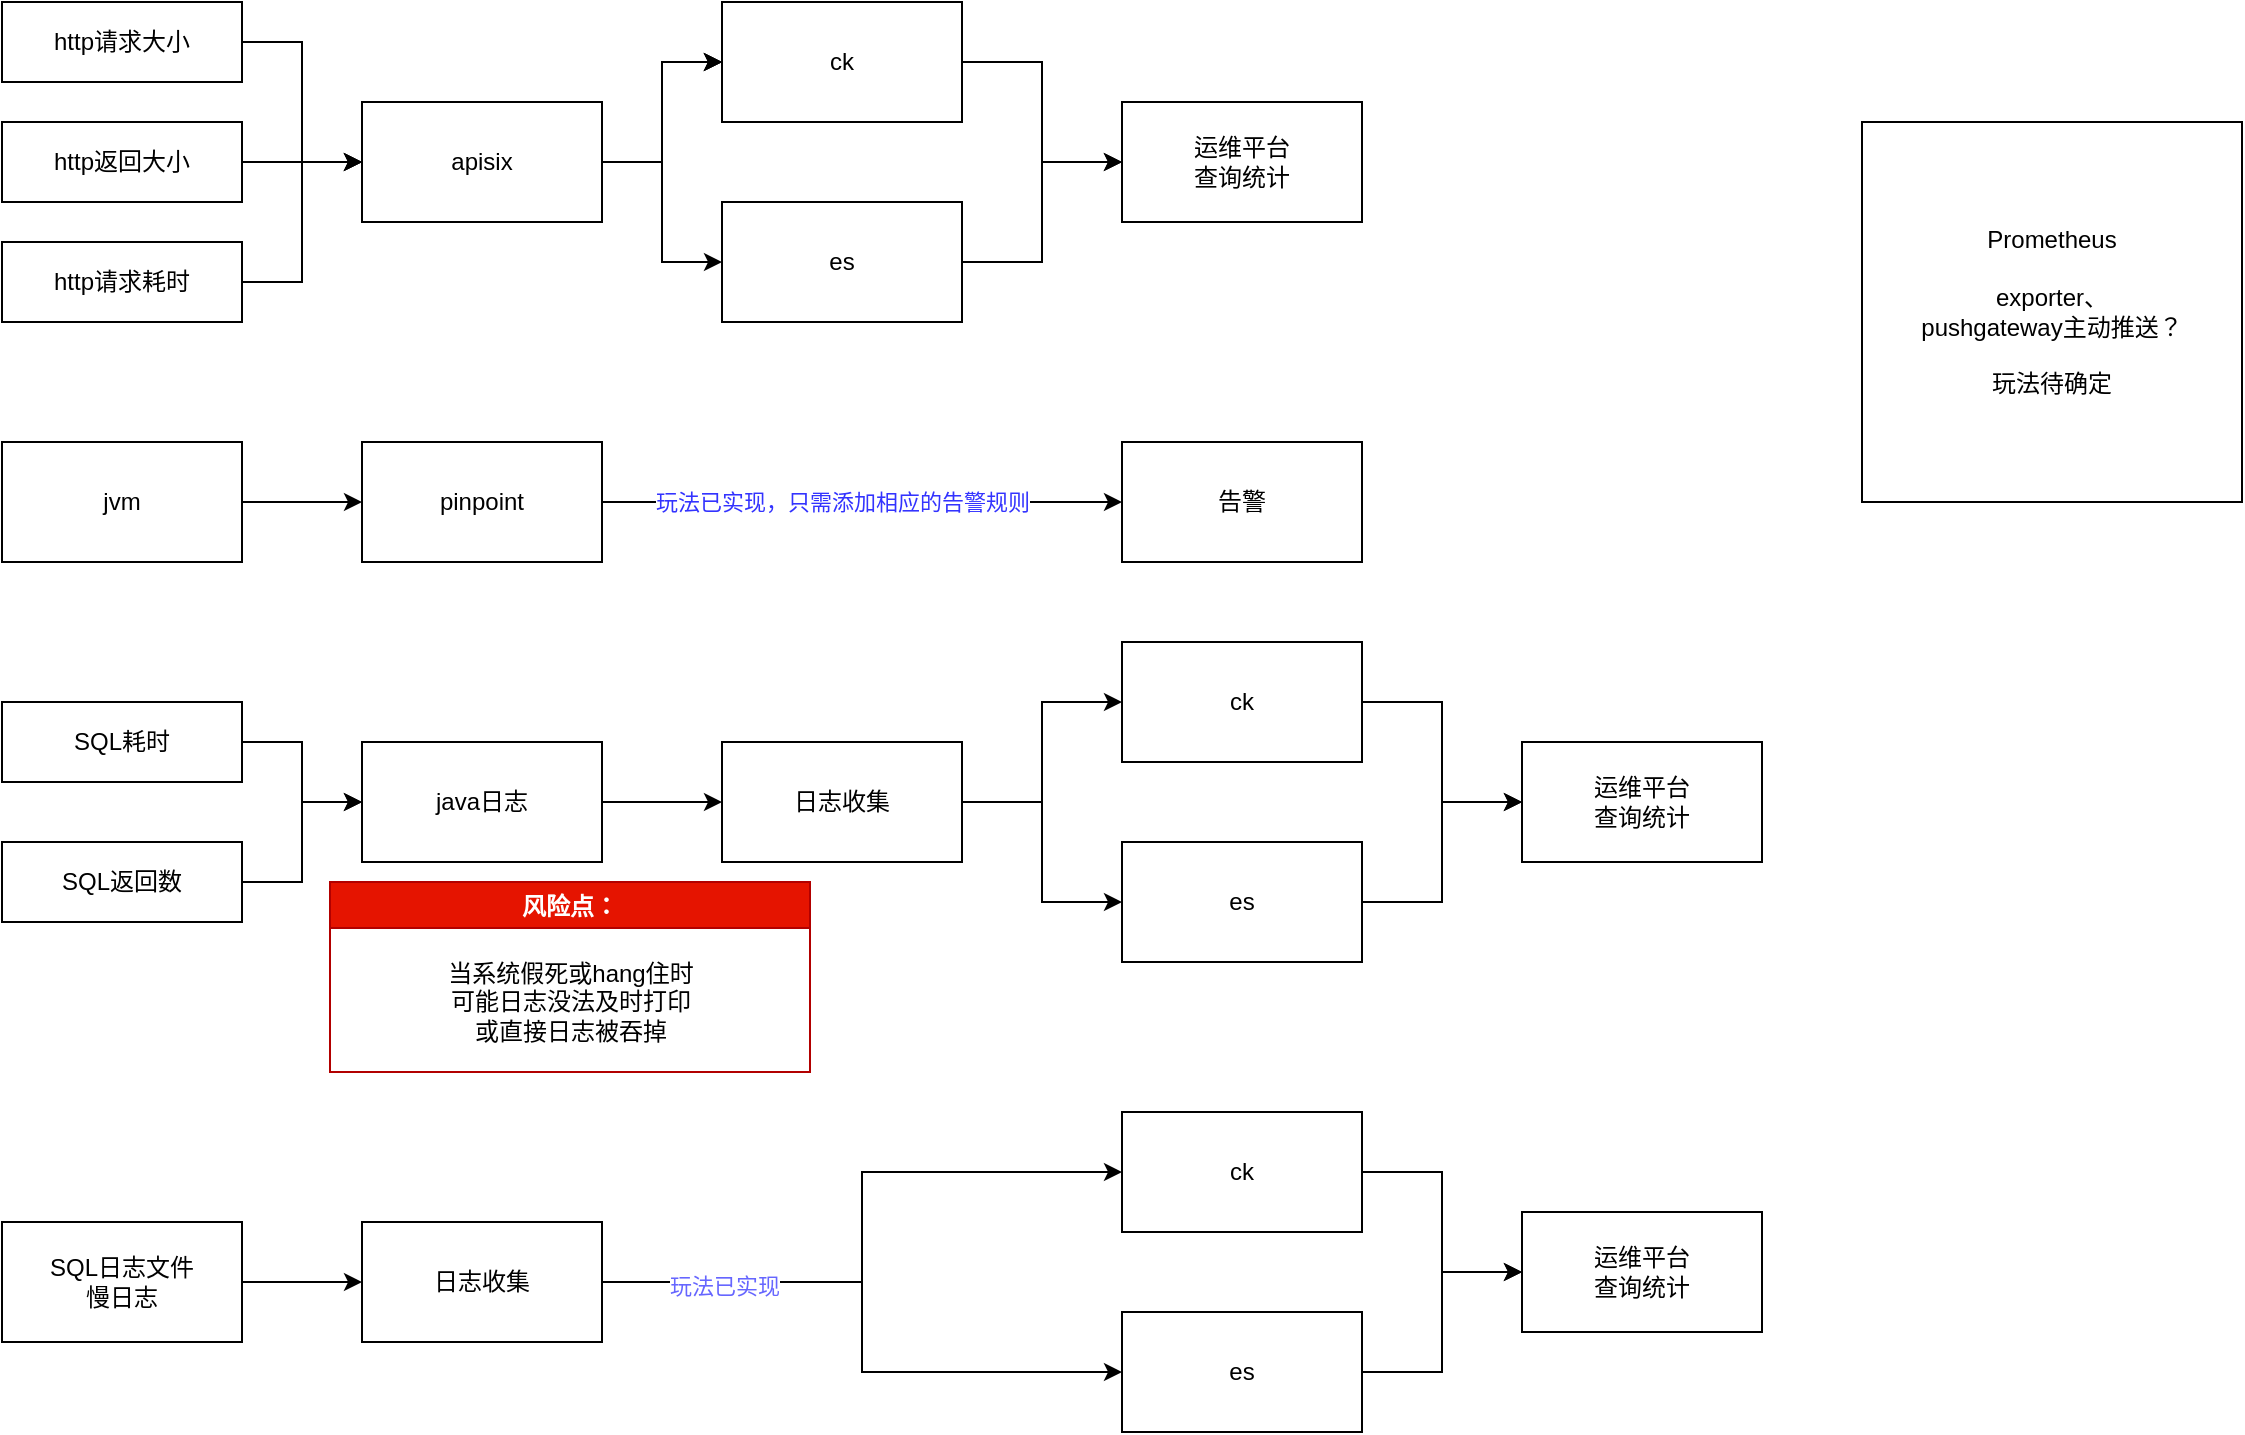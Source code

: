 <mxfile version="25.0.3">
  <diagram name="第 1 页" id="oXlRf38V9G0-Ot3Hm3zN">
    <mxGraphModel dx="1416" dy="744" grid="1" gridSize="10" guides="1" tooltips="1" connect="1" arrows="1" fold="1" page="1" pageScale="1" pageWidth="1169" pageHeight="827" math="0" shadow="0">
      <root>
        <mxCell id="0" />
        <mxCell id="1" parent="0" />
        <mxCell id="ffFp3DhyRaAEpOaP-xt4-1" value="http请求大小" style="rounded=0;whiteSpace=wrap;html=1;" vertex="1" parent="1">
          <mxGeometry x="10" y="10" width="120" height="40" as="geometry" />
        </mxCell>
        <mxCell id="ffFp3DhyRaAEpOaP-xt4-6" style="edgeStyle=orthogonalEdgeStyle;rounded=0;orthogonalLoop=1;jettySize=auto;html=1;exitX=1;exitY=0.5;exitDx=0;exitDy=0;entryX=0;entryY=0.5;entryDx=0;entryDy=0;" edge="1" parent="1" source="ffFp3DhyRaAEpOaP-xt4-2" target="ffFp3DhyRaAEpOaP-xt4-4">
          <mxGeometry relative="1" as="geometry">
            <mxPoint x="190" y="90" as="targetPoint" />
          </mxGeometry>
        </mxCell>
        <mxCell id="ffFp3DhyRaAEpOaP-xt4-2" value="http返回大小" style="rounded=0;whiteSpace=wrap;html=1;" vertex="1" parent="1">
          <mxGeometry x="10" y="70" width="120" height="40" as="geometry" />
        </mxCell>
        <mxCell id="ffFp3DhyRaAEpOaP-xt4-8" style="edgeStyle=orthogonalEdgeStyle;rounded=0;orthogonalLoop=1;jettySize=auto;html=1;exitX=1;exitY=0.5;exitDx=0;exitDy=0;entryX=0;entryY=0.5;entryDx=0;entryDy=0;" edge="1" parent="1" source="ffFp3DhyRaAEpOaP-xt4-3" target="ffFp3DhyRaAEpOaP-xt4-4">
          <mxGeometry relative="1" as="geometry" />
        </mxCell>
        <mxCell id="ffFp3DhyRaAEpOaP-xt4-3" value="http请求耗时" style="rounded=0;whiteSpace=wrap;html=1;" vertex="1" parent="1">
          <mxGeometry x="10" y="130" width="120" height="40" as="geometry" />
        </mxCell>
        <mxCell id="ffFp3DhyRaAEpOaP-xt4-10" value="" style="edgeStyle=orthogonalEdgeStyle;rounded=0;orthogonalLoop=1;jettySize=auto;html=1;" edge="1" parent="1" source="ffFp3DhyRaAEpOaP-xt4-4" target="ffFp3DhyRaAEpOaP-xt4-9">
          <mxGeometry relative="1" as="geometry" />
        </mxCell>
        <mxCell id="ffFp3DhyRaAEpOaP-xt4-11" value="" style="edgeStyle=orthogonalEdgeStyle;rounded=0;orthogonalLoop=1;jettySize=auto;html=1;" edge="1" parent="1" source="ffFp3DhyRaAEpOaP-xt4-4" target="ffFp3DhyRaAEpOaP-xt4-9">
          <mxGeometry relative="1" as="geometry" />
        </mxCell>
        <mxCell id="ffFp3DhyRaAEpOaP-xt4-12" value="" style="edgeStyle=orthogonalEdgeStyle;rounded=0;orthogonalLoop=1;jettySize=auto;html=1;" edge="1" parent="1" source="ffFp3DhyRaAEpOaP-xt4-4" target="ffFp3DhyRaAEpOaP-xt4-9">
          <mxGeometry relative="1" as="geometry" />
        </mxCell>
        <mxCell id="ffFp3DhyRaAEpOaP-xt4-14" style="edgeStyle=orthogonalEdgeStyle;rounded=0;orthogonalLoop=1;jettySize=auto;html=1;exitX=1;exitY=0.5;exitDx=0;exitDy=0;entryX=0;entryY=0.5;entryDx=0;entryDy=0;" edge="1" parent="1" source="ffFp3DhyRaAEpOaP-xt4-4" target="ffFp3DhyRaAEpOaP-xt4-13">
          <mxGeometry relative="1" as="geometry" />
        </mxCell>
        <mxCell id="ffFp3DhyRaAEpOaP-xt4-4" value="apisix" style="rounded=0;whiteSpace=wrap;html=1;" vertex="1" parent="1">
          <mxGeometry x="190" y="60" width="120" height="60" as="geometry" />
        </mxCell>
        <mxCell id="ffFp3DhyRaAEpOaP-xt4-5" style="edgeStyle=orthogonalEdgeStyle;rounded=0;orthogonalLoop=1;jettySize=auto;html=1;entryX=0;entryY=0.5;entryDx=0;entryDy=0;" edge="1" parent="1" source="ffFp3DhyRaAEpOaP-xt4-1" target="ffFp3DhyRaAEpOaP-xt4-4">
          <mxGeometry relative="1" as="geometry" />
        </mxCell>
        <mxCell id="ffFp3DhyRaAEpOaP-xt4-16" value="" style="edgeStyle=orthogonalEdgeStyle;rounded=0;orthogonalLoop=1;jettySize=auto;html=1;" edge="1" parent="1" source="ffFp3DhyRaAEpOaP-xt4-9" target="ffFp3DhyRaAEpOaP-xt4-15">
          <mxGeometry relative="1" as="geometry" />
        </mxCell>
        <mxCell id="ffFp3DhyRaAEpOaP-xt4-9" value="ck" style="rounded=0;whiteSpace=wrap;html=1;" vertex="1" parent="1">
          <mxGeometry x="370" y="10" width="120" height="60" as="geometry" />
        </mxCell>
        <mxCell id="ffFp3DhyRaAEpOaP-xt4-17" style="edgeStyle=orthogonalEdgeStyle;rounded=0;orthogonalLoop=1;jettySize=auto;html=1;exitX=1;exitY=0.5;exitDx=0;exitDy=0;entryX=0;entryY=0.5;entryDx=0;entryDy=0;" edge="1" parent="1" source="ffFp3DhyRaAEpOaP-xt4-13" target="ffFp3DhyRaAEpOaP-xt4-15">
          <mxGeometry relative="1" as="geometry" />
        </mxCell>
        <mxCell id="ffFp3DhyRaAEpOaP-xt4-13" value="es" style="rounded=0;whiteSpace=wrap;html=1;" vertex="1" parent="1">
          <mxGeometry x="370" y="110" width="120" height="60" as="geometry" />
        </mxCell>
        <mxCell id="ffFp3DhyRaAEpOaP-xt4-15" value="运维平台&lt;div&gt;查询统计&lt;/div&gt;" style="rounded=0;whiteSpace=wrap;html=1;" vertex="1" parent="1">
          <mxGeometry x="570" y="60" width="120" height="60" as="geometry" />
        </mxCell>
        <mxCell id="ffFp3DhyRaAEpOaP-xt4-20" value="" style="edgeStyle=orthogonalEdgeStyle;rounded=0;orthogonalLoop=1;jettySize=auto;html=1;" edge="1" parent="1" source="ffFp3DhyRaAEpOaP-xt4-18" target="ffFp3DhyRaAEpOaP-xt4-19">
          <mxGeometry relative="1" as="geometry" />
        </mxCell>
        <mxCell id="ffFp3DhyRaAEpOaP-xt4-18" value="jvm" style="rounded=0;whiteSpace=wrap;html=1;" vertex="1" parent="1">
          <mxGeometry x="10" y="230" width="120" height="60" as="geometry" />
        </mxCell>
        <mxCell id="ffFp3DhyRaAEpOaP-xt4-22" value="" style="edgeStyle=orthogonalEdgeStyle;rounded=0;orthogonalLoop=1;jettySize=auto;html=1;" edge="1" parent="1" source="ffFp3DhyRaAEpOaP-xt4-19" target="ffFp3DhyRaAEpOaP-xt4-21">
          <mxGeometry relative="1" as="geometry" />
        </mxCell>
        <mxCell id="ffFp3DhyRaAEpOaP-xt4-62" value="&lt;font color=&quot;#3333ff&quot;&gt;玩法已实现，只需添加相应的告警规则&lt;/font&gt;" style="edgeLabel;html=1;align=center;verticalAlign=middle;resizable=0;points=[];" vertex="1" connectable="0" parent="ffFp3DhyRaAEpOaP-xt4-22">
          <mxGeometry x="-0.415" y="-5" relative="1" as="geometry">
            <mxPoint x="44" y="-5" as="offset" />
          </mxGeometry>
        </mxCell>
        <mxCell id="ffFp3DhyRaAEpOaP-xt4-19" value="pinpoint" style="rounded=0;whiteSpace=wrap;html=1;" vertex="1" parent="1">
          <mxGeometry x="190" y="230" width="120" height="60" as="geometry" />
        </mxCell>
        <mxCell id="ffFp3DhyRaAEpOaP-xt4-21" value="告警" style="rounded=0;whiteSpace=wrap;html=1;" vertex="1" parent="1">
          <mxGeometry x="570" y="230" width="120" height="60" as="geometry" />
        </mxCell>
        <mxCell id="ffFp3DhyRaAEpOaP-xt4-28" style="edgeStyle=orthogonalEdgeStyle;rounded=0;orthogonalLoop=1;jettySize=auto;html=1;exitX=1;exitY=0.5;exitDx=0;exitDy=0;entryX=0;entryY=0.5;entryDx=0;entryDy=0;" edge="1" parent="1" source="ffFp3DhyRaAEpOaP-xt4-23" target="ffFp3DhyRaAEpOaP-xt4-27">
          <mxGeometry relative="1" as="geometry" />
        </mxCell>
        <mxCell id="ffFp3DhyRaAEpOaP-xt4-23" value="SQL耗时" style="rounded=0;whiteSpace=wrap;html=1;" vertex="1" parent="1">
          <mxGeometry x="10" y="360" width="120" height="40" as="geometry" />
        </mxCell>
        <mxCell id="ffFp3DhyRaAEpOaP-xt4-29" style="edgeStyle=orthogonalEdgeStyle;rounded=0;orthogonalLoop=1;jettySize=auto;html=1;exitX=1;exitY=0.5;exitDx=0;exitDy=0;entryX=0;entryY=0.5;entryDx=0;entryDy=0;" edge="1" parent="1" source="ffFp3DhyRaAEpOaP-xt4-24" target="ffFp3DhyRaAEpOaP-xt4-27">
          <mxGeometry relative="1" as="geometry" />
        </mxCell>
        <mxCell id="ffFp3DhyRaAEpOaP-xt4-24" value="SQL返回数" style="rounded=0;whiteSpace=wrap;html=1;" vertex="1" parent="1">
          <mxGeometry x="10" y="430" width="120" height="40" as="geometry" />
        </mxCell>
        <mxCell id="ffFp3DhyRaAEpOaP-xt4-31" value="" style="edgeStyle=orthogonalEdgeStyle;rounded=0;orthogonalLoop=1;jettySize=auto;html=1;" edge="1" parent="1" source="ffFp3DhyRaAEpOaP-xt4-27" target="ffFp3DhyRaAEpOaP-xt4-30">
          <mxGeometry relative="1" as="geometry" />
        </mxCell>
        <mxCell id="ffFp3DhyRaAEpOaP-xt4-27" value="java日志" style="rounded=0;whiteSpace=wrap;html=1;" vertex="1" parent="1">
          <mxGeometry x="190" y="380" width="120" height="60" as="geometry" />
        </mxCell>
        <mxCell id="ffFp3DhyRaAEpOaP-xt4-39" style="edgeStyle=orthogonalEdgeStyle;rounded=0;orthogonalLoop=1;jettySize=auto;html=1;exitX=1;exitY=0.5;exitDx=0;exitDy=0;entryX=0;entryY=0.5;entryDx=0;entryDy=0;" edge="1" parent="1" source="ffFp3DhyRaAEpOaP-xt4-30" target="ffFp3DhyRaAEpOaP-xt4-35">
          <mxGeometry relative="1" as="geometry" />
        </mxCell>
        <mxCell id="ffFp3DhyRaAEpOaP-xt4-40" style="edgeStyle=orthogonalEdgeStyle;rounded=0;orthogonalLoop=1;jettySize=auto;html=1;exitX=1;exitY=0.5;exitDx=0;exitDy=0;entryX=0;entryY=0.5;entryDx=0;entryDy=0;" edge="1" parent="1" source="ffFp3DhyRaAEpOaP-xt4-30" target="ffFp3DhyRaAEpOaP-xt4-37">
          <mxGeometry relative="1" as="geometry" />
        </mxCell>
        <mxCell id="ffFp3DhyRaAEpOaP-xt4-30" value="日志收集" style="rounded=0;whiteSpace=wrap;html=1;" vertex="1" parent="1">
          <mxGeometry x="370" y="380" width="120" height="60" as="geometry" />
        </mxCell>
        <mxCell id="ffFp3DhyRaAEpOaP-xt4-34" value="" style="edgeStyle=orthogonalEdgeStyle;rounded=0;orthogonalLoop=1;jettySize=auto;html=1;" edge="1" parent="1" source="ffFp3DhyRaAEpOaP-xt4-35" target="ffFp3DhyRaAEpOaP-xt4-38">
          <mxGeometry relative="1" as="geometry" />
        </mxCell>
        <mxCell id="ffFp3DhyRaAEpOaP-xt4-35" value="ck" style="rounded=0;whiteSpace=wrap;html=1;" vertex="1" parent="1">
          <mxGeometry x="570" y="330" width="120" height="60" as="geometry" />
        </mxCell>
        <mxCell id="ffFp3DhyRaAEpOaP-xt4-36" style="edgeStyle=orthogonalEdgeStyle;rounded=0;orthogonalLoop=1;jettySize=auto;html=1;exitX=1;exitY=0.5;exitDx=0;exitDy=0;entryX=0;entryY=0.5;entryDx=0;entryDy=0;" edge="1" parent="1" source="ffFp3DhyRaAEpOaP-xt4-37" target="ffFp3DhyRaAEpOaP-xt4-38">
          <mxGeometry relative="1" as="geometry" />
        </mxCell>
        <mxCell id="ffFp3DhyRaAEpOaP-xt4-37" value="es" style="rounded=0;whiteSpace=wrap;html=1;" vertex="1" parent="1">
          <mxGeometry x="570" y="430" width="120" height="60" as="geometry" />
        </mxCell>
        <mxCell id="ffFp3DhyRaAEpOaP-xt4-38" value="运维平台&lt;div&gt;查询统计&lt;/div&gt;" style="rounded=0;whiteSpace=wrap;html=1;" vertex="1" parent="1">
          <mxGeometry x="770" y="380" width="120" height="60" as="geometry" />
        </mxCell>
        <mxCell id="ffFp3DhyRaAEpOaP-xt4-42" value="风险点：" style="swimlane;fillColor=#e51400;strokeColor=#B20000;fontColor=#ffffff;" vertex="1" parent="1">
          <mxGeometry x="174" y="450" width="240" height="95" as="geometry">
            <mxRectangle x="174" y="470" width="90" height="30" as="alternateBounds" />
          </mxGeometry>
        </mxCell>
        <mxCell id="ffFp3DhyRaAEpOaP-xt4-43" value="当系统假死或hang住时&lt;div&gt;可能日志没法及时打印&lt;/div&gt;&lt;div&gt;或直接日志被吞掉&lt;/div&gt;" style="text;html=1;align=center;verticalAlign=middle;resizable=0;points=[];autosize=1;strokeColor=none;fillColor=none;" vertex="1" parent="ffFp3DhyRaAEpOaP-xt4-42">
          <mxGeometry x="45" y="30" width="150" height="60" as="geometry" />
        </mxCell>
        <mxCell id="ffFp3DhyRaAEpOaP-xt4-46" value="" style="edgeStyle=orthogonalEdgeStyle;rounded=0;orthogonalLoop=1;jettySize=auto;html=1;" edge="1" parent="1" source="ffFp3DhyRaAEpOaP-xt4-44" target="ffFp3DhyRaAEpOaP-xt4-45">
          <mxGeometry relative="1" as="geometry" />
        </mxCell>
        <mxCell id="ffFp3DhyRaAEpOaP-xt4-44" value="SQL日志文件&lt;div&gt;慢日志&lt;/div&gt;" style="rounded=0;whiteSpace=wrap;html=1;" vertex="1" parent="1">
          <mxGeometry x="10" y="620" width="120" height="60" as="geometry" />
        </mxCell>
        <mxCell id="ffFp3DhyRaAEpOaP-xt4-58" style="edgeStyle=orthogonalEdgeStyle;rounded=0;orthogonalLoop=1;jettySize=auto;html=1;exitX=1;exitY=0.5;exitDx=0;exitDy=0;entryX=0;entryY=0.5;entryDx=0;entryDy=0;" edge="1" parent="1" source="ffFp3DhyRaAEpOaP-xt4-45" target="ffFp3DhyRaAEpOaP-xt4-54">
          <mxGeometry relative="1" as="geometry" />
        </mxCell>
        <mxCell id="ffFp3DhyRaAEpOaP-xt4-59" style="edgeStyle=orthogonalEdgeStyle;rounded=0;orthogonalLoop=1;jettySize=auto;html=1;exitX=1;exitY=0.5;exitDx=0;exitDy=0;entryX=0;entryY=0.5;entryDx=0;entryDy=0;" edge="1" parent="1" source="ffFp3DhyRaAEpOaP-xt4-45" target="ffFp3DhyRaAEpOaP-xt4-56">
          <mxGeometry relative="1" as="geometry" />
        </mxCell>
        <mxCell id="ffFp3DhyRaAEpOaP-xt4-60" value="&lt;font color=&quot;#6666ff&quot;&gt;玩法已实现&lt;/font&gt;" style="edgeLabel;html=1;align=center;verticalAlign=middle;resizable=0;points=[];" vertex="1" connectable="0" parent="ffFp3DhyRaAEpOaP-xt4-59">
          <mxGeometry x="-0.6" y="-2" relative="1" as="geometry">
            <mxPoint as="offset" />
          </mxGeometry>
        </mxCell>
        <mxCell id="ffFp3DhyRaAEpOaP-xt4-45" value="日志收集" style="rounded=0;whiteSpace=wrap;html=1;" vertex="1" parent="1">
          <mxGeometry x="190" y="620" width="120" height="60" as="geometry" />
        </mxCell>
        <mxCell id="ffFp3DhyRaAEpOaP-xt4-53" value="" style="edgeStyle=orthogonalEdgeStyle;rounded=0;orthogonalLoop=1;jettySize=auto;html=1;" edge="1" parent="1" source="ffFp3DhyRaAEpOaP-xt4-54" target="ffFp3DhyRaAEpOaP-xt4-57">
          <mxGeometry relative="1" as="geometry" />
        </mxCell>
        <mxCell id="ffFp3DhyRaAEpOaP-xt4-54" value="ck" style="rounded=0;whiteSpace=wrap;html=1;" vertex="1" parent="1">
          <mxGeometry x="570" y="565" width="120" height="60" as="geometry" />
        </mxCell>
        <mxCell id="ffFp3DhyRaAEpOaP-xt4-55" style="edgeStyle=orthogonalEdgeStyle;rounded=0;orthogonalLoop=1;jettySize=auto;html=1;exitX=1;exitY=0.5;exitDx=0;exitDy=0;entryX=0;entryY=0.5;entryDx=0;entryDy=0;" edge="1" parent="1" source="ffFp3DhyRaAEpOaP-xt4-56" target="ffFp3DhyRaAEpOaP-xt4-57">
          <mxGeometry relative="1" as="geometry" />
        </mxCell>
        <mxCell id="ffFp3DhyRaAEpOaP-xt4-56" value="es" style="rounded=0;whiteSpace=wrap;html=1;" vertex="1" parent="1">
          <mxGeometry x="570" y="665" width="120" height="60" as="geometry" />
        </mxCell>
        <mxCell id="ffFp3DhyRaAEpOaP-xt4-57" value="运维平台&lt;div&gt;查询统计&lt;/div&gt;" style="rounded=0;whiteSpace=wrap;html=1;" vertex="1" parent="1">
          <mxGeometry x="770" y="615" width="120" height="60" as="geometry" />
        </mxCell>
        <mxCell id="ffFp3DhyRaAEpOaP-xt4-61" value="Prometheus&lt;div&gt;&lt;br&gt;&lt;/div&gt;&lt;div&gt;exporter、&lt;/div&gt;&lt;div&gt;pushgateway主动推送？&lt;/div&gt;&lt;div&gt;&lt;div&gt;&lt;br&gt;&lt;/div&gt;&lt;div&gt;玩法待确定&lt;/div&gt;&lt;/div&gt;" style="rounded=0;whiteSpace=wrap;html=1;" vertex="1" parent="1">
          <mxGeometry x="940" y="70" width="190" height="190" as="geometry" />
        </mxCell>
      </root>
    </mxGraphModel>
  </diagram>
</mxfile>
